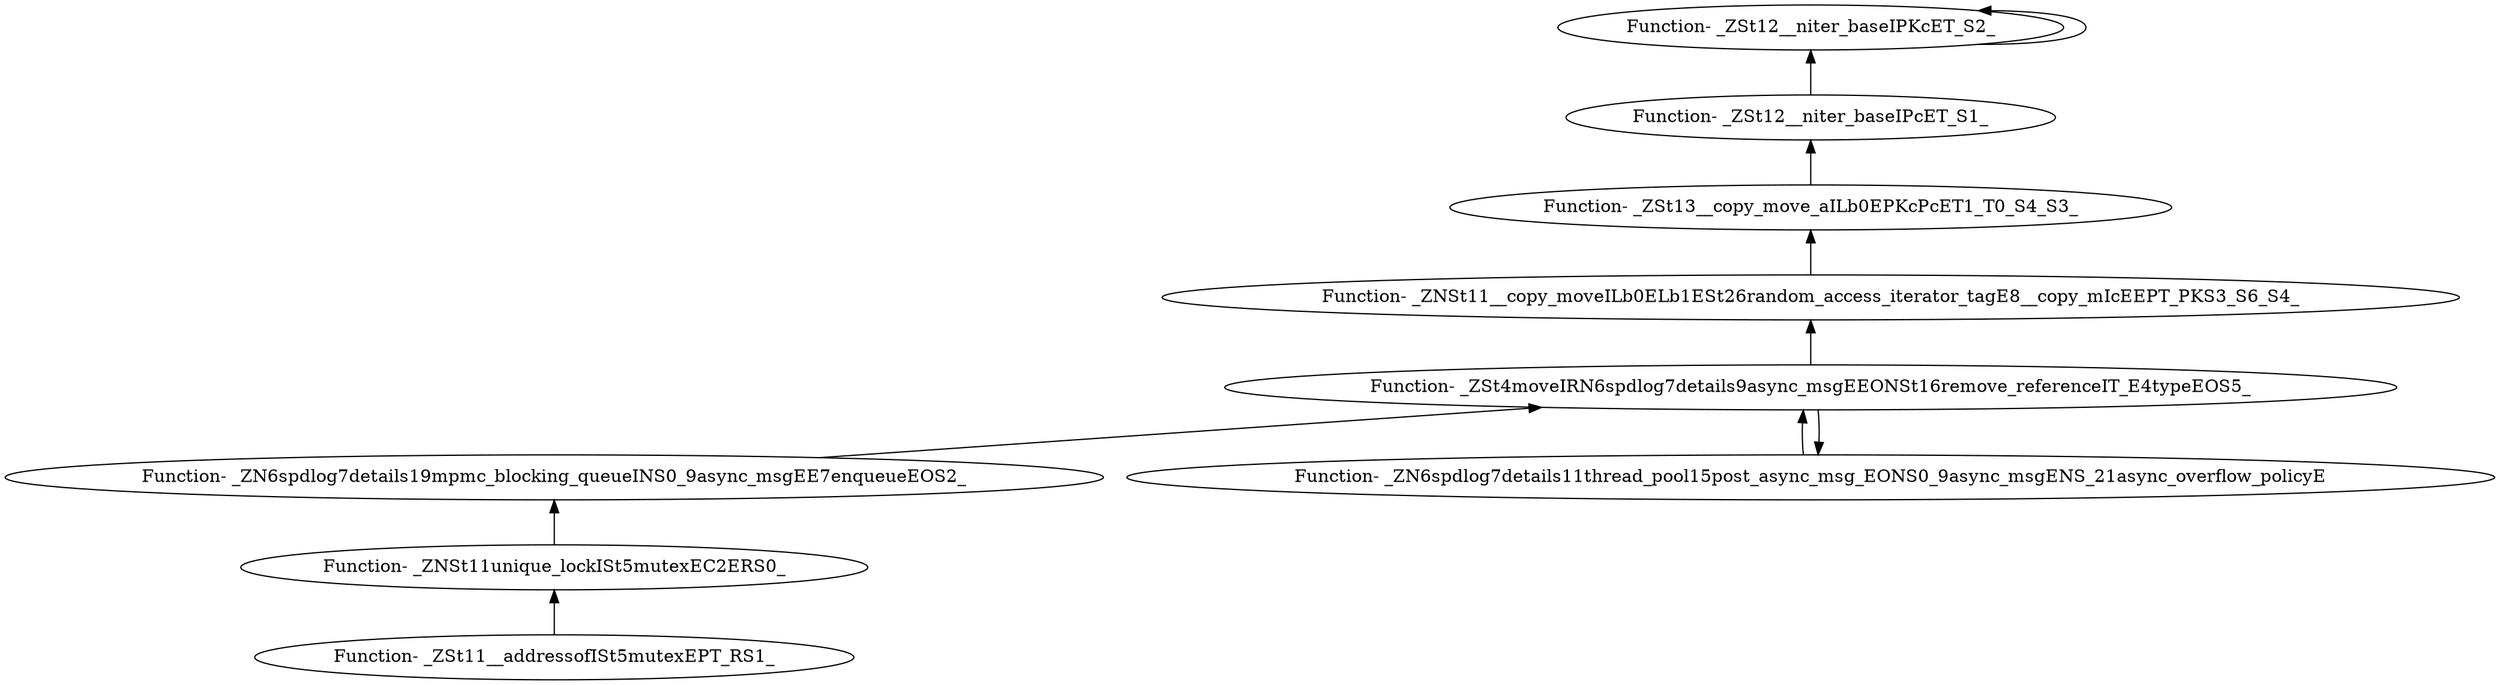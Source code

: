digraph {
	"Function- _ZSt11__addressofISt5mutexEPT_RS1_"
	"Function- _ZNSt11unique_lockISt5mutexEC2ERS0_"
	"Function- _ZNSt11unique_lockISt5mutexEC2ERS0_" -> "Function- _ZSt11__addressofISt5mutexEPT_RS1_" [dir=back]
	"Function- _ZN6spdlog7details19mpmc_blocking_queueINS0_9async_msgEE7enqueueEOS2_"
	"Function- _ZN6spdlog7details19mpmc_blocking_queueINS0_9async_msgEE7enqueueEOS2_" -> "Function- _ZNSt11unique_lockISt5mutexEC2ERS0_" [dir=back]
	"Function- _ZSt4moveIRN6spdlog7details9async_msgEEONSt16remove_referenceIT_E4typeEOS5_"
	"Function- _ZSt4moveIRN6spdlog7details9async_msgEEONSt16remove_referenceIT_E4typeEOS5_" -> "Function- _ZN6spdlog7details19mpmc_blocking_queueINS0_9async_msgEE7enqueueEOS2_" [dir=back]
	"Function- _ZN6spdlog7details11thread_pool15post_async_msg_EONS0_9async_msgENS_21async_overflow_policyE"
	"Function- _ZN6spdlog7details11thread_pool15post_async_msg_EONS0_9async_msgENS_21async_overflow_policyE" -> "Function- _ZSt4moveIRN6spdlog7details9async_msgEEONSt16remove_referenceIT_E4typeEOS5_" [dir=back]
	"Function- _ZSt4moveIRN6spdlog7details9async_msgEEONSt16remove_referenceIT_E4typeEOS5_"
	"Function- _ZSt4moveIRN6spdlog7details9async_msgEEONSt16remove_referenceIT_E4typeEOS5_" -> "Function- _ZN6spdlog7details11thread_pool15post_async_msg_EONS0_9async_msgENS_21async_overflow_policyE" [dir=back]
	"Function- _ZNSt11__copy_moveILb0ELb1ESt26random_access_iterator_tagE8__copy_mIcEEPT_PKS3_S6_S4_"
	"Function- _ZNSt11__copy_moveILb0ELb1ESt26random_access_iterator_tagE8__copy_mIcEEPT_PKS3_S6_S4_" -> "Function- _ZSt4moveIRN6spdlog7details9async_msgEEONSt16remove_referenceIT_E4typeEOS5_" [dir=back]
	"Function- _ZSt13__copy_move_aILb0EPKcPcET1_T0_S4_S3_"
	"Function- _ZSt13__copy_move_aILb0EPKcPcET1_T0_S4_S3_" -> "Function- _ZNSt11__copy_moveILb0ELb1ESt26random_access_iterator_tagE8__copy_mIcEEPT_PKS3_S6_S4_" [dir=back]
	"Function- _ZSt12__niter_baseIPcET_S1_"
	"Function- _ZSt12__niter_baseIPcET_S1_" -> "Function- _ZSt13__copy_move_aILb0EPKcPcET1_T0_S4_S3_" [dir=back]
	"Function- _ZSt12__niter_baseIPKcET_S2_"
	"Function- _ZSt12__niter_baseIPKcET_S2_" -> "Function- _ZSt12__niter_baseIPcET_S1_" [dir=back]
	"Function- _ZSt12__niter_baseIPKcET_S2_"
	"Function- _ZSt12__niter_baseIPKcET_S2_" -> "Function- _ZSt12__niter_baseIPKcET_S2_" [dir=back]
}
